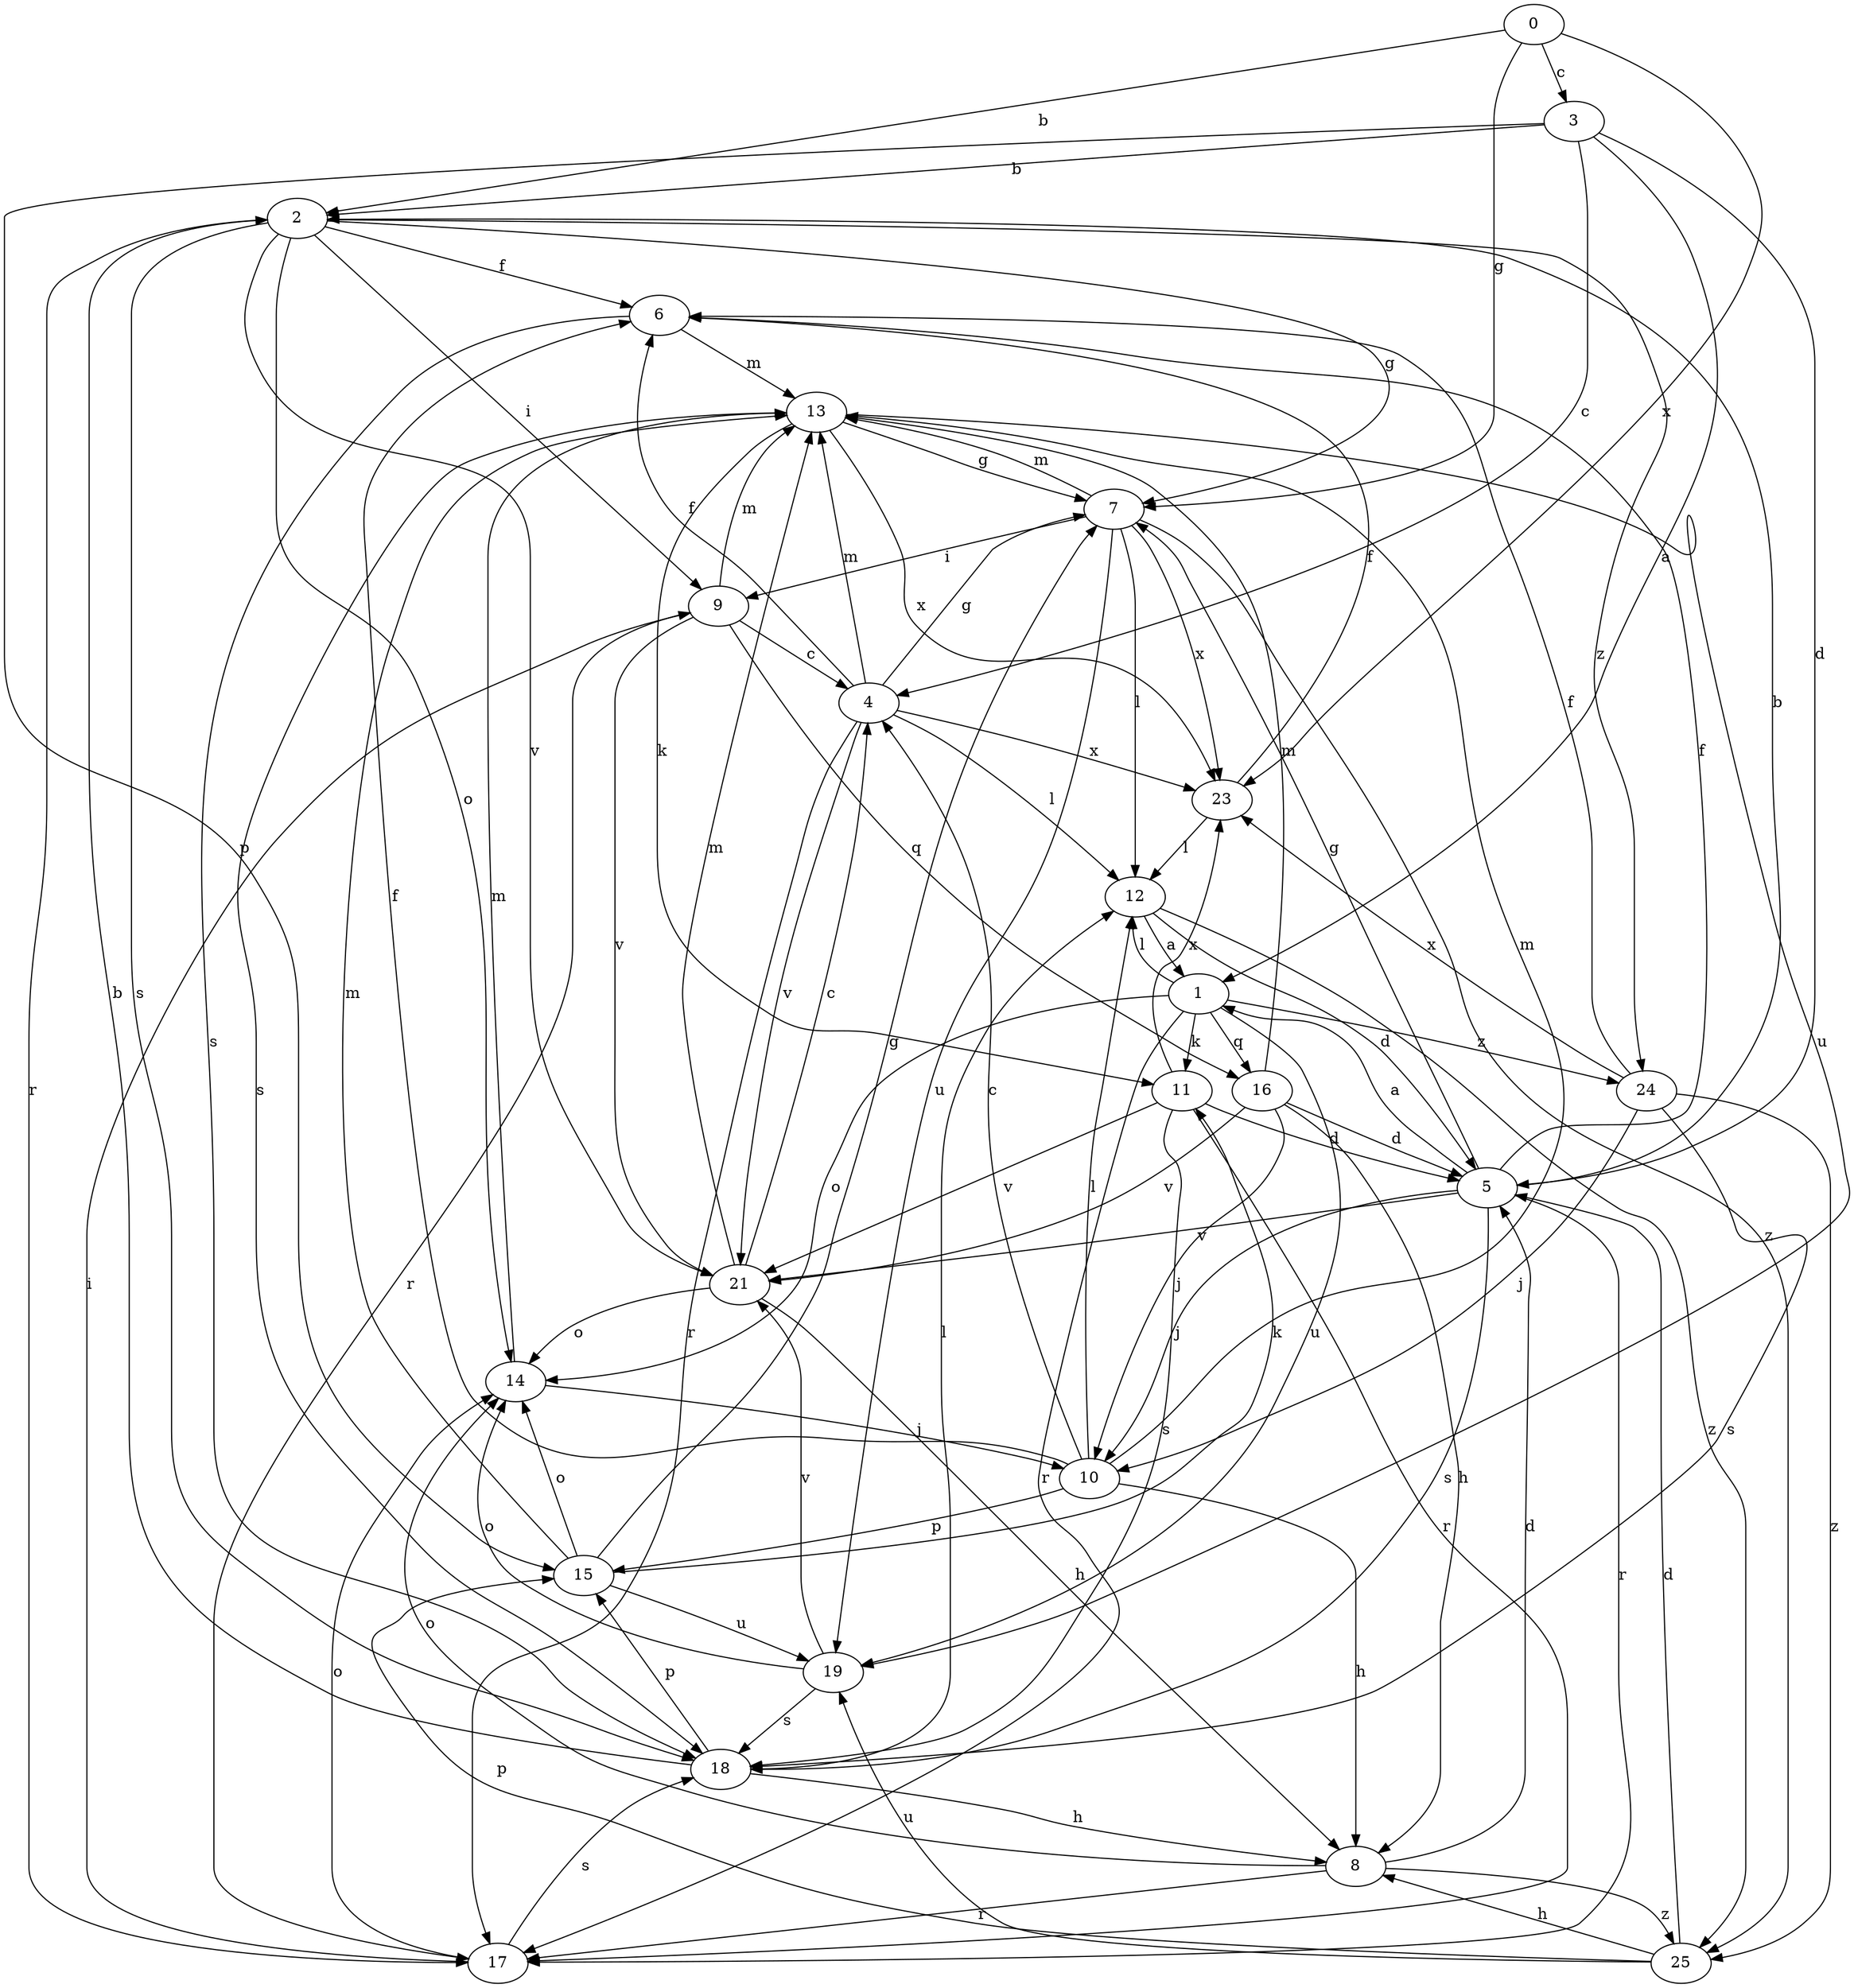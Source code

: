 strict digraph  {
0;
1;
2;
3;
4;
5;
6;
7;
8;
9;
10;
11;
12;
13;
14;
15;
16;
17;
18;
19;
21;
23;
24;
25;
0 -> 2  [label=b];
0 -> 3  [label=c];
0 -> 7  [label=g];
0 -> 23  [label=x];
1 -> 11  [label=k];
1 -> 12  [label=l];
1 -> 14  [label=o];
1 -> 16  [label=q];
1 -> 17  [label=r];
1 -> 19  [label=u];
1 -> 24  [label=z];
2 -> 6  [label=f];
2 -> 7  [label=g];
2 -> 9  [label=i];
2 -> 14  [label=o];
2 -> 17  [label=r];
2 -> 18  [label=s];
2 -> 21  [label=v];
2 -> 24  [label=z];
3 -> 1  [label=a];
3 -> 2  [label=b];
3 -> 4  [label=c];
3 -> 5  [label=d];
3 -> 15  [label=p];
4 -> 6  [label=f];
4 -> 7  [label=g];
4 -> 12  [label=l];
4 -> 13  [label=m];
4 -> 17  [label=r];
4 -> 21  [label=v];
4 -> 23  [label=x];
5 -> 1  [label=a];
5 -> 2  [label=b];
5 -> 6  [label=f];
5 -> 7  [label=g];
5 -> 10  [label=j];
5 -> 17  [label=r];
5 -> 18  [label=s];
5 -> 21  [label=v];
6 -> 13  [label=m];
6 -> 18  [label=s];
7 -> 9  [label=i];
7 -> 12  [label=l];
7 -> 13  [label=m];
7 -> 19  [label=u];
7 -> 23  [label=x];
7 -> 25  [label=z];
8 -> 5  [label=d];
8 -> 14  [label=o];
8 -> 17  [label=r];
8 -> 25  [label=z];
9 -> 4  [label=c];
9 -> 13  [label=m];
9 -> 16  [label=q];
9 -> 17  [label=r];
9 -> 21  [label=v];
10 -> 4  [label=c];
10 -> 6  [label=f];
10 -> 8  [label=h];
10 -> 12  [label=l];
10 -> 13  [label=m];
10 -> 15  [label=p];
11 -> 5  [label=d];
11 -> 17  [label=r];
11 -> 18  [label=s];
11 -> 21  [label=v];
11 -> 23  [label=x];
12 -> 1  [label=a];
12 -> 5  [label=d];
12 -> 25  [label=z];
13 -> 7  [label=g];
13 -> 11  [label=k];
13 -> 18  [label=s];
13 -> 19  [label=u];
13 -> 23  [label=x];
14 -> 10  [label=j];
14 -> 13  [label=m];
15 -> 7  [label=g];
15 -> 11  [label=k];
15 -> 13  [label=m];
15 -> 14  [label=o];
15 -> 19  [label=u];
16 -> 5  [label=d];
16 -> 8  [label=h];
16 -> 10  [label=j];
16 -> 13  [label=m];
16 -> 21  [label=v];
17 -> 9  [label=i];
17 -> 14  [label=o];
17 -> 18  [label=s];
18 -> 2  [label=b];
18 -> 8  [label=h];
18 -> 12  [label=l];
18 -> 15  [label=p];
19 -> 14  [label=o];
19 -> 18  [label=s];
19 -> 21  [label=v];
21 -> 4  [label=c];
21 -> 8  [label=h];
21 -> 13  [label=m];
21 -> 14  [label=o];
23 -> 6  [label=f];
23 -> 12  [label=l];
24 -> 6  [label=f];
24 -> 10  [label=j];
24 -> 18  [label=s];
24 -> 23  [label=x];
24 -> 25  [label=z];
25 -> 5  [label=d];
25 -> 8  [label=h];
25 -> 15  [label=p];
25 -> 19  [label=u];
}
